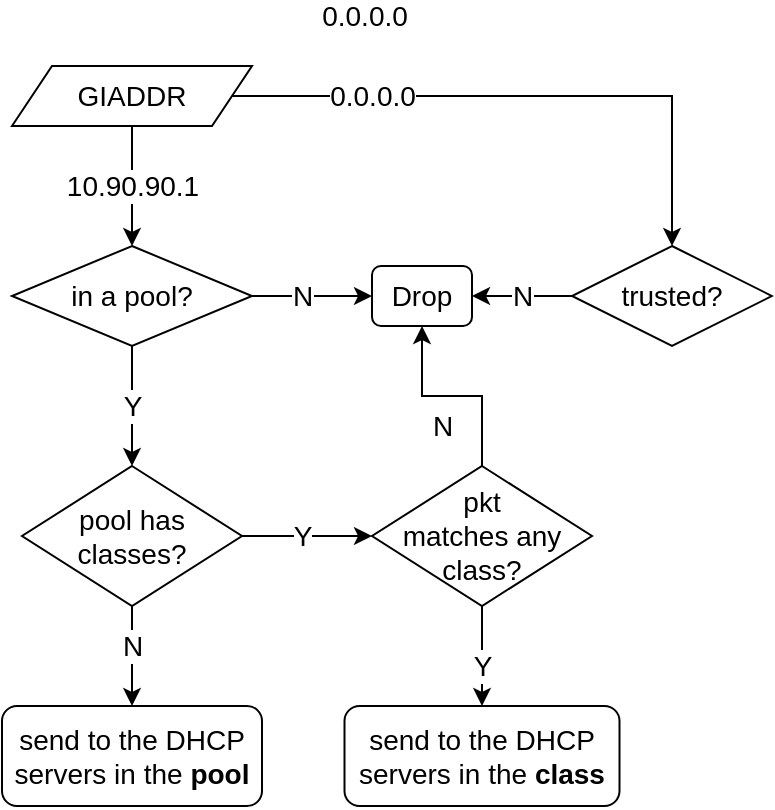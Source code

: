 <mxfile version="14.2.5" type="github">
  <diagram id="TX5AygsmMYn5Sqxo0yGN" name="Page-1">
    <mxGraphModel dx="716" dy="1583" grid="1" gridSize="10" guides="1" tooltips="1" connect="1" arrows="1" fold="1" page="1" pageScale="1" pageWidth="850" pageHeight="1100" math="0" shadow="0">
      <root>
        <mxCell id="0" />
        <mxCell id="1" parent="0" />
        <mxCell id="Aw4snWHt7EFA5zKAU956-2" style="edgeStyle=orthogonalEdgeStyle;rounded=0;orthogonalLoop=1;jettySize=auto;html=1;exitX=1;exitY=0.5;exitDx=0;exitDy=0;entryX=0.5;entryY=0;entryDx=0;entryDy=0;" edge="1" parent="1" source="Aw4snWHt7EFA5zKAU956-1" target="Aw4snWHt7EFA5zKAU956-15">
          <mxGeometry relative="1" as="geometry">
            <mxPoint x="320" y="130" as="targetPoint" />
            <Array as="points">
              <mxPoint x="400" y="35" />
            </Array>
          </mxGeometry>
        </mxCell>
        <mxCell id="Aw4snWHt7EFA5zKAU956-4" value="0.0.0.0" style="edgeLabel;html=1;align=center;verticalAlign=middle;resizable=0;points=[];fontSize=14;" vertex="1" connectable="0" parent="Aw4snWHt7EFA5zKAU956-2">
          <mxGeometry x="-0.077" relative="1" as="geometry">
            <mxPoint x="-70" y="-40" as="offset" />
          </mxGeometry>
        </mxCell>
        <mxCell id="Aw4snWHt7EFA5zKAU956-5" style="edgeStyle=orthogonalEdgeStyle;rounded=0;orthogonalLoop=1;jettySize=auto;html=1;exitX=0.5;exitY=1;exitDx=0;exitDy=0;entryX=0.5;entryY=0;entryDx=0;entryDy=0;" edge="1" parent="1" source="Aw4snWHt7EFA5zKAU956-1" target="Aw4snWHt7EFA5zKAU956-7">
          <mxGeometry relative="1" as="geometry">
            <mxPoint x="130" y="180" as="targetPoint" />
          </mxGeometry>
        </mxCell>
        <mxCell id="Aw4snWHt7EFA5zKAU956-1" value="GIADDR" style="shape=parallelogram;perimeter=parallelogramPerimeter;whiteSpace=wrap;html=1;fixedSize=1;fontSize=14;" vertex="1" parent="1">
          <mxGeometry x="70" y="20" width="120" height="30" as="geometry" />
        </mxCell>
        <mxCell id="Aw4snWHt7EFA5zKAU956-6" value="&lt;div style=&quot;font-size: 14px;&quot;&gt;10.90.90.1&lt;/div&gt;" style="text;html=1;align=center;verticalAlign=middle;resizable=0;points=[];autosize=1;labelBackgroundColor=#ffffff;fontSize=14;" vertex="1" parent="1">
          <mxGeometry x="90" y="70" width="80" height="20" as="geometry" />
        </mxCell>
        <mxCell id="Aw4snWHt7EFA5zKAU956-14" style="edgeStyle=orthogonalEdgeStyle;rounded=0;orthogonalLoop=1;jettySize=auto;html=1;entryX=0;entryY=0.5;entryDx=0;entryDy=0;fontSize=14;" edge="1" parent="1" source="Aw4snWHt7EFA5zKAU956-7" target="Aw4snWHt7EFA5zKAU956-8">
          <mxGeometry relative="1" as="geometry" />
        </mxCell>
        <mxCell id="Aw4snWHt7EFA5zKAU956-23" style="edgeStyle=orthogonalEdgeStyle;rounded=0;orthogonalLoop=1;jettySize=auto;html=1;fontSize=14;" edge="1" parent="1" source="Aw4snWHt7EFA5zKAU956-7" target="Aw4snWHt7EFA5zKAU956-25">
          <mxGeometry relative="1" as="geometry">
            <mxPoint x="130" y="210" as="targetPoint" />
          </mxGeometry>
        </mxCell>
        <mxCell id="Aw4snWHt7EFA5zKAU956-7" value="in a pool?" style="rhombus;whiteSpace=wrap;html=1;labelBackgroundColor=#ffffff;fontSize=14;" vertex="1" parent="1">
          <mxGeometry x="70" y="110" width="120" height="50" as="geometry" />
        </mxCell>
        <mxCell id="Aw4snWHt7EFA5zKAU956-8" value="Drop" style="rounded=1;whiteSpace=wrap;html=1;labelBackgroundColor=#ffffff;fontSize=14;" vertex="1" parent="1">
          <mxGeometry x="250" y="120" width="50" height="30" as="geometry" />
        </mxCell>
        <mxCell id="Aw4snWHt7EFA5zKAU956-11" value="N" style="text;html=1;align=center;verticalAlign=middle;resizable=0;points=[];autosize=1;fontSize=14;labelBackgroundColor=#ffffff;" vertex="1" parent="1">
          <mxGeometry x="200" y="125" width="30" height="20" as="geometry" />
        </mxCell>
        <mxCell id="Aw4snWHt7EFA5zKAU956-20" style="edgeStyle=orthogonalEdgeStyle;rounded=0;orthogonalLoop=1;jettySize=auto;html=1;entryX=1;entryY=0.5;entryDx=0;entryDy=0;fontSize=14;" edge="1" parent="1" source="Aw4snWHt7EFA5zKAU956-15" target="Aw4snWHt7EFA5zKAU956-8">
          <mxGeometry relative="1" as="geometry" />
        </mxCell>
        <mxCell id="Aw4snWHt7EFA5zKAU956-15" value="trusted?" style="rhombus;whiteSpace=wrap;html=1;labelBackgroundColor=#ffffff;fontSize=14;" vertex="1" parent="1">
          <mxGeometry x="350" y="110" width="100" height="50" as="geometry" />
        </mxCell>
        <mxCell id="Aw4snWHt7EFA5zKAU956-16" value="0.0.0.0" style="text;html=1;align=center;verticalAlign=middle;resizable=0;points=[];autosize=1;fontSize=14;labelBackgroundColor=#ffffff;" vertex="1" parent="1">
          <mxGeometry x="220" y="25" width="60" height="20" as="geometry" />
        </mxCell>
        <mxCell id="Aw4snWHt7EFA5zKAU956-21" value="N" style="text;html=1;align=center;verticalAlign=middle;resizable=0;points=[];autosize=1;fontSize=14;labelBackgroundColor=#ffffff;" vertex="1" parent="1">
          <mxGeometry x="310" y="125" width="30" height="20" as="geometry" />
        </mxCell>
        <mxCell id="Aw4snWHt7EFA5zKAU956-22" value="send to the DHCP servers in the &lt;b&gt;pool&lt;/b&gt;" style="rounded=1;whiteSpace=wrap;html=1;labelBackgroundColor=#ffffff;fontSize=14;" vertex="1" parent="1">
          <mxGeometry x="65" y="340" width="130" height="50" as="geometry" />
        </mxCell>
        <mxCell id="Aw4snWHt7EFA5zKAU956-24" value="Y" style="text;html=1;align=center;verticalAlign=middle;resizable=0;points=[];autosize=1;fontSize=14;labelBackgroundColor=#ffffff;" vertex="1" parent="1">
          <mxGeometry x="120" y="180" width="20" height="20" as="geometry" />
        </mxCell>
        <mxCell id="Aw4snWHt7EFA5zKAU956-27" style="edgeStyle=orthogonalEdgeStyle;rounded=0;orthogonalLoop=1;jettySize=auto;html=1;entryX=0;entryY=0.5;entryDx=0;entryDy=0;fontSize=14;" edge="1" parent="1" source="Aw4snWHt7EFA5zKAU956-25" target="Aw4snWHt7EFA5zKAU956-26">
          <mxGeometry relative="1" as="geometry" />
        </mxCell>
        <mxCell id="Aw4snWHt7EFA5zKAU956-31" style="edgeStyle=orthogonalEdgeStyle;rounded=0;orthogonalLoop=1;jettySize=auto;html=1;entryX=0.5;entryY=0;entryDx=0;entryDy=0;fontSize=14;" edge="1" parent="1" source="Aw4snWHt7EFA5zKAU956-25" target="Aw4snWHt7EFA5zKAU956-22">
          <mxGeometry relative="1" as="geometry" />
        </mxCell>
        <mxCell id="Aw4snWHt7EFA5zKAU956-25" value="pool has classes?" style="rhombus;whiteSpace=wrap;html=1;labelBackgroundColor=none;fontSize=14;" vertex="1" parent="1">
          <mxGeometry x="75" y="220" width="110" height="70" as="geometry" />
        </mxCell>
        <mxCell id="Aw4snWHt7EFA5zKAU956-29" style="edgeStyle=orthogonalEdgeStyle;rounded=0;orthogonalLoop=1;jettySize=auto;html=1;exitX=0.5;exitY=0;exitDx=0;exitDy=0;entryX=0.5;entryY=1;entryDx=0;entryDy=0;fontSize=14;" edge="1" parent="1" source="Aw4snWHt7EFA5zKAU956-26" target="Aw4snWHt7EFA5zKAU956-8">
          <mxGeometry relative="1" as="geometry" />
        </mxCell>
        <mxCell id="Aw4snWHt7EFA5zKAU956-33" style="edgeStyle=orthogonalEdgeStyle;rounded=0;orthogonalLoop=1;jettySize=auto;html=1;fontSize=14;entryX=0.5;entryY=0;entryDx=0;entryDy=0;" edge="1" parent="1" source="Aw4snWHt7EFA5zKAU956-26" target="Aw4snWHt7EFA5zKAU956-35">
          <mxGeometry relative="1" as="geometry">
            <mxPoint x="260" y="360" as="targetPoint" />
            <Array as="points" />
          </mxGeometry>
        </mxCell>
        <mxCell id="Aw4snWHt7EFA5zKAU956-26" value="&lt;div&gt;pkt&lt;/div&gt;&lt;div&gt; matches any class?&lt;/div&gt;" style="rhombus;whiteSpace=wrap;html=1;labelBackgroundColor=none;fontSize=14;" vertex="1" parent="1">
          <mxGeometry x="250" y="220" width="110" height="70" as="geometry" />
        </mxCell>
        <mxCell id="Aw4snWHt7EFA5zKAU956-28" value="Y" style="text;html=1;align=center;verticalAlign=middle;resizable=0;points=[];autosize=1;fontSize=14;labelBackgroundColor=#ffffff;" vertex="1" parent="1">
          <mxGeometry x="205" y="245" width="20" height="20" as="geometry" />
        </mxCell>
        <mxCell id="Aw4snWHt7EFA5zKAU956-30" value="N" style="text;html=1;align=center;verticalAlign=middle;resizable=0;points=[];autosize=1;fontSize=14;labelBackgroundColor=#ffffff;" vertex="1" parent="1">
          <mxGeometry x="270" y="190" width="30" height="20" as="geometry" />
        </mxCell>
        <mxCell id="Aw4snWHt7EFA5zKAU956-32" value="N" style="text;html=1;align=center;verticalAlign=middle;resizable=0;points=[];autosize=1;fontSize=14;labelBackgroundColor=#ffffff;" vertex="1" parent="1">
          <mxGeometry x="115" y="300" width="30" height="20" as="geometry" />
        </mxCell>
        <mxCell id="Aw4snWHt7EFA5zKAU956-34" value="Y" style="text;html=1;align=center;verticalAlign=middle;resizable=0;points=[];autosize=1;fontSize=14;labelBackgroundColor=#ffffff;" vertex="1" parent="1">
          <mxGeometry x="295" y="310" width="20" height="20" as="geometry" />
        </mxCell>
        <mxCell id="Aw4snWHt7EFA5zKAU956-35" value="send to the DHCP servers in the &lt;b&gt;class&lt;/b&gt;" style="rounded=1;whiteSpace=wrap;html=1;labelBackgroundColor=#ffffff;fontSize=14;" vertex="1" parent="1">
          <mxGeometry x="236.25" y="340" width="137.5" height="50" as="geometry" />
        </mxCell>
      </root>
    </mxGraphModel>
  </diagram>
</mxfile>
